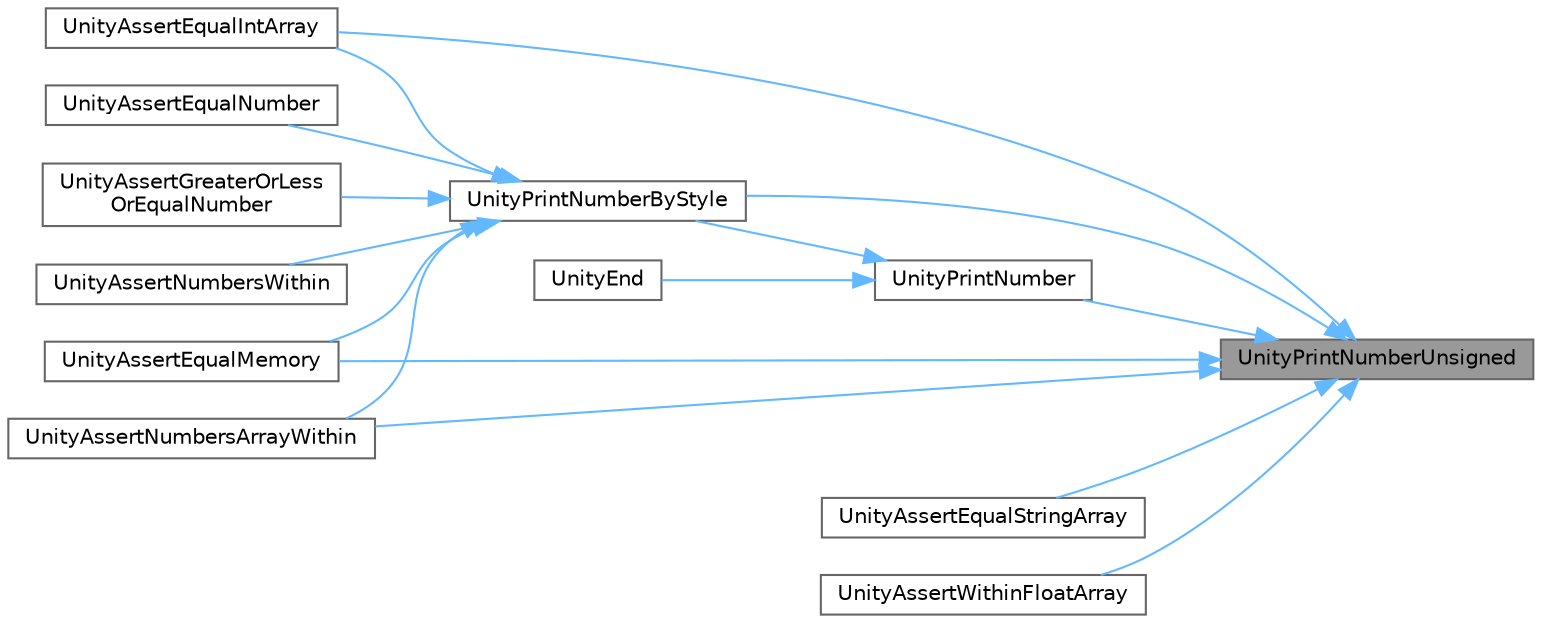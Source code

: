 digraph "UnityPrintNumberUnsigned"
{
 // LATEX_PDF_SIZE
  bgcolor="transparent";
  edge [fontname=Helvetica,fontsize=10,labelfontname=Helvetica,labelfontsize=10];
  node [fontname=Helvetica,fontsize=10,shape=box,height=0.2,width=0.4];
  rankdir="RL";
  Node1 [label="UnityPrintNumberUnsigned",height=0.2,width=0.4,color="gray40", fillcolor="grey60", style="filled", fontcolor="black",tooltip=" "];
  Node1 -> Node2 [dir="back",color="steelblue1",style="solid"];
  Node2 [label="UnityAssertEqualIntArray",height=0.2,width=0.4,color="grey40", fillcolor="white", style="filled",URL="$unity_8c.html#a5d36ae0ba6becafccda94364caf61adf",tooltip=" "];
  Node1 -> Node3 [dir="back",color="steelblue1",style="solid"];
  Node3 [label="UnityAssertEqualMemory",height=0.2,width=0.4,color="grey40", fillcolor="white", style="filled",URL="$unity_8c.html#a18b674bf204871eb5ab27f86405983f3",tooltip=" "];
  Node1 -> Node4 [dir="back",color="steelblue1",style="solid"];
  Node4 [label="UnityAssertEqualStringArray",height=0.2,width=0.4,color="grey40", fillcolor="white", style="filled",URL="$unity_8c.html#a38bca7a2b1d2b1d89f9e93e34e99df1f",tooltip=" "];
  Node1 -> Node5 [dir="back",color="steelblue1",style="solid"];
  Node5 [label="UnityAssertNumbersArrayWithin",height=0.2,width=0.4,color="grey40", fillcolor="white", style="filled",URL="$unity_8c.html#a7125230f609e287bbe574be8ea46d1e3",tooltip=" "];
  Node1 -> Node6 [dir="back",color="steelblue1",style="solid"];
  Node6 [label="UnityAssertWithinFloatArray",height=0.2,width=0.4,color="grey40", fillcolor="white", style="filled",URL="$unity_8c.html#aab0a2af1eacf97dee327b0567625c1e2",tooltip=" "];
  Node1 -> Node7 [dir="back",color="steelblue1",style="solid"];
  Node7 [label="UnityPrintNumber",height=0.2,width=0.4,color="grey40", fillcolor="white", style="filled",URL="$unity_8c.html#a644211a214ab000dcabd5582c52e0313",tooltip=" "];
  Node7 -> Node8 [dir="back",color="steelblue1",style="solid"];
  Node8 [label="UnityEnd",height=0.2,width=0.4,color="grey40", fillcolor="white", style="filled",URL="$unity_8c.html#a4820ba04ff5e9a474fe38ab6633d30a0",tooltip=" "];
  Node7 -> Node9 [dir="back",color="steelblue1",style="solid"];
  Node9 [label="UnityPrintNumberByStyle",height=0.2,width=0.4,color="grey40", fillcolor="white", style="filled",URL="$unity_8c.html#a83c7c7072b2f0e3cce93e56960da46e7",tooltip=" "];
  Node9 -> Node2 [dir="back",color="steelblue1",style="solid"];
  Node9 -> Node3 [dir="back",color="steelblue1",style="solid"];
  Node9 -> Node10 [dir="back",color="steelblue1",style="solid"];
  Node10 [label="UnityAssertEqualNumber",height=0.2,width=0.4,color="grey40", fillcolor="white", style="filled",URL="$unity_8c.html#a3f437686c9739ec3ed42d9fb640b4d1c",tooltip=" "];
  Node9 -> Node11 [dir="back",color="steelblue1",style="solid"];
  Node11 [label="UnityAssertGreaterOrLess\lOrEqualNumber",height=0.2,width=0.4,color="grey40", fillcolor="white", style="filled",URL="$unity_8c.html#a8a4659ab2a526ca3c93b7faf22bbf4b7",tooltip=" "];
  Node9 -> Node5 [dir="back",color="steelblue1",style="solid"];
  Node9 -> Node12 [dir="back",color="steelblue1",style="solid"];
  Node12 [label="UnityAssertNumbersWithin",height=0.2,width=0.4,color="grey40", fillcolor="white", style="filled",URL="$unity_8c.html#a1edf5167aa7021aba92c523328e8fa61",tooltip=" "];
  Node1 -> Node9 [dir="back",color="steelblue1",style="solid"];
}
